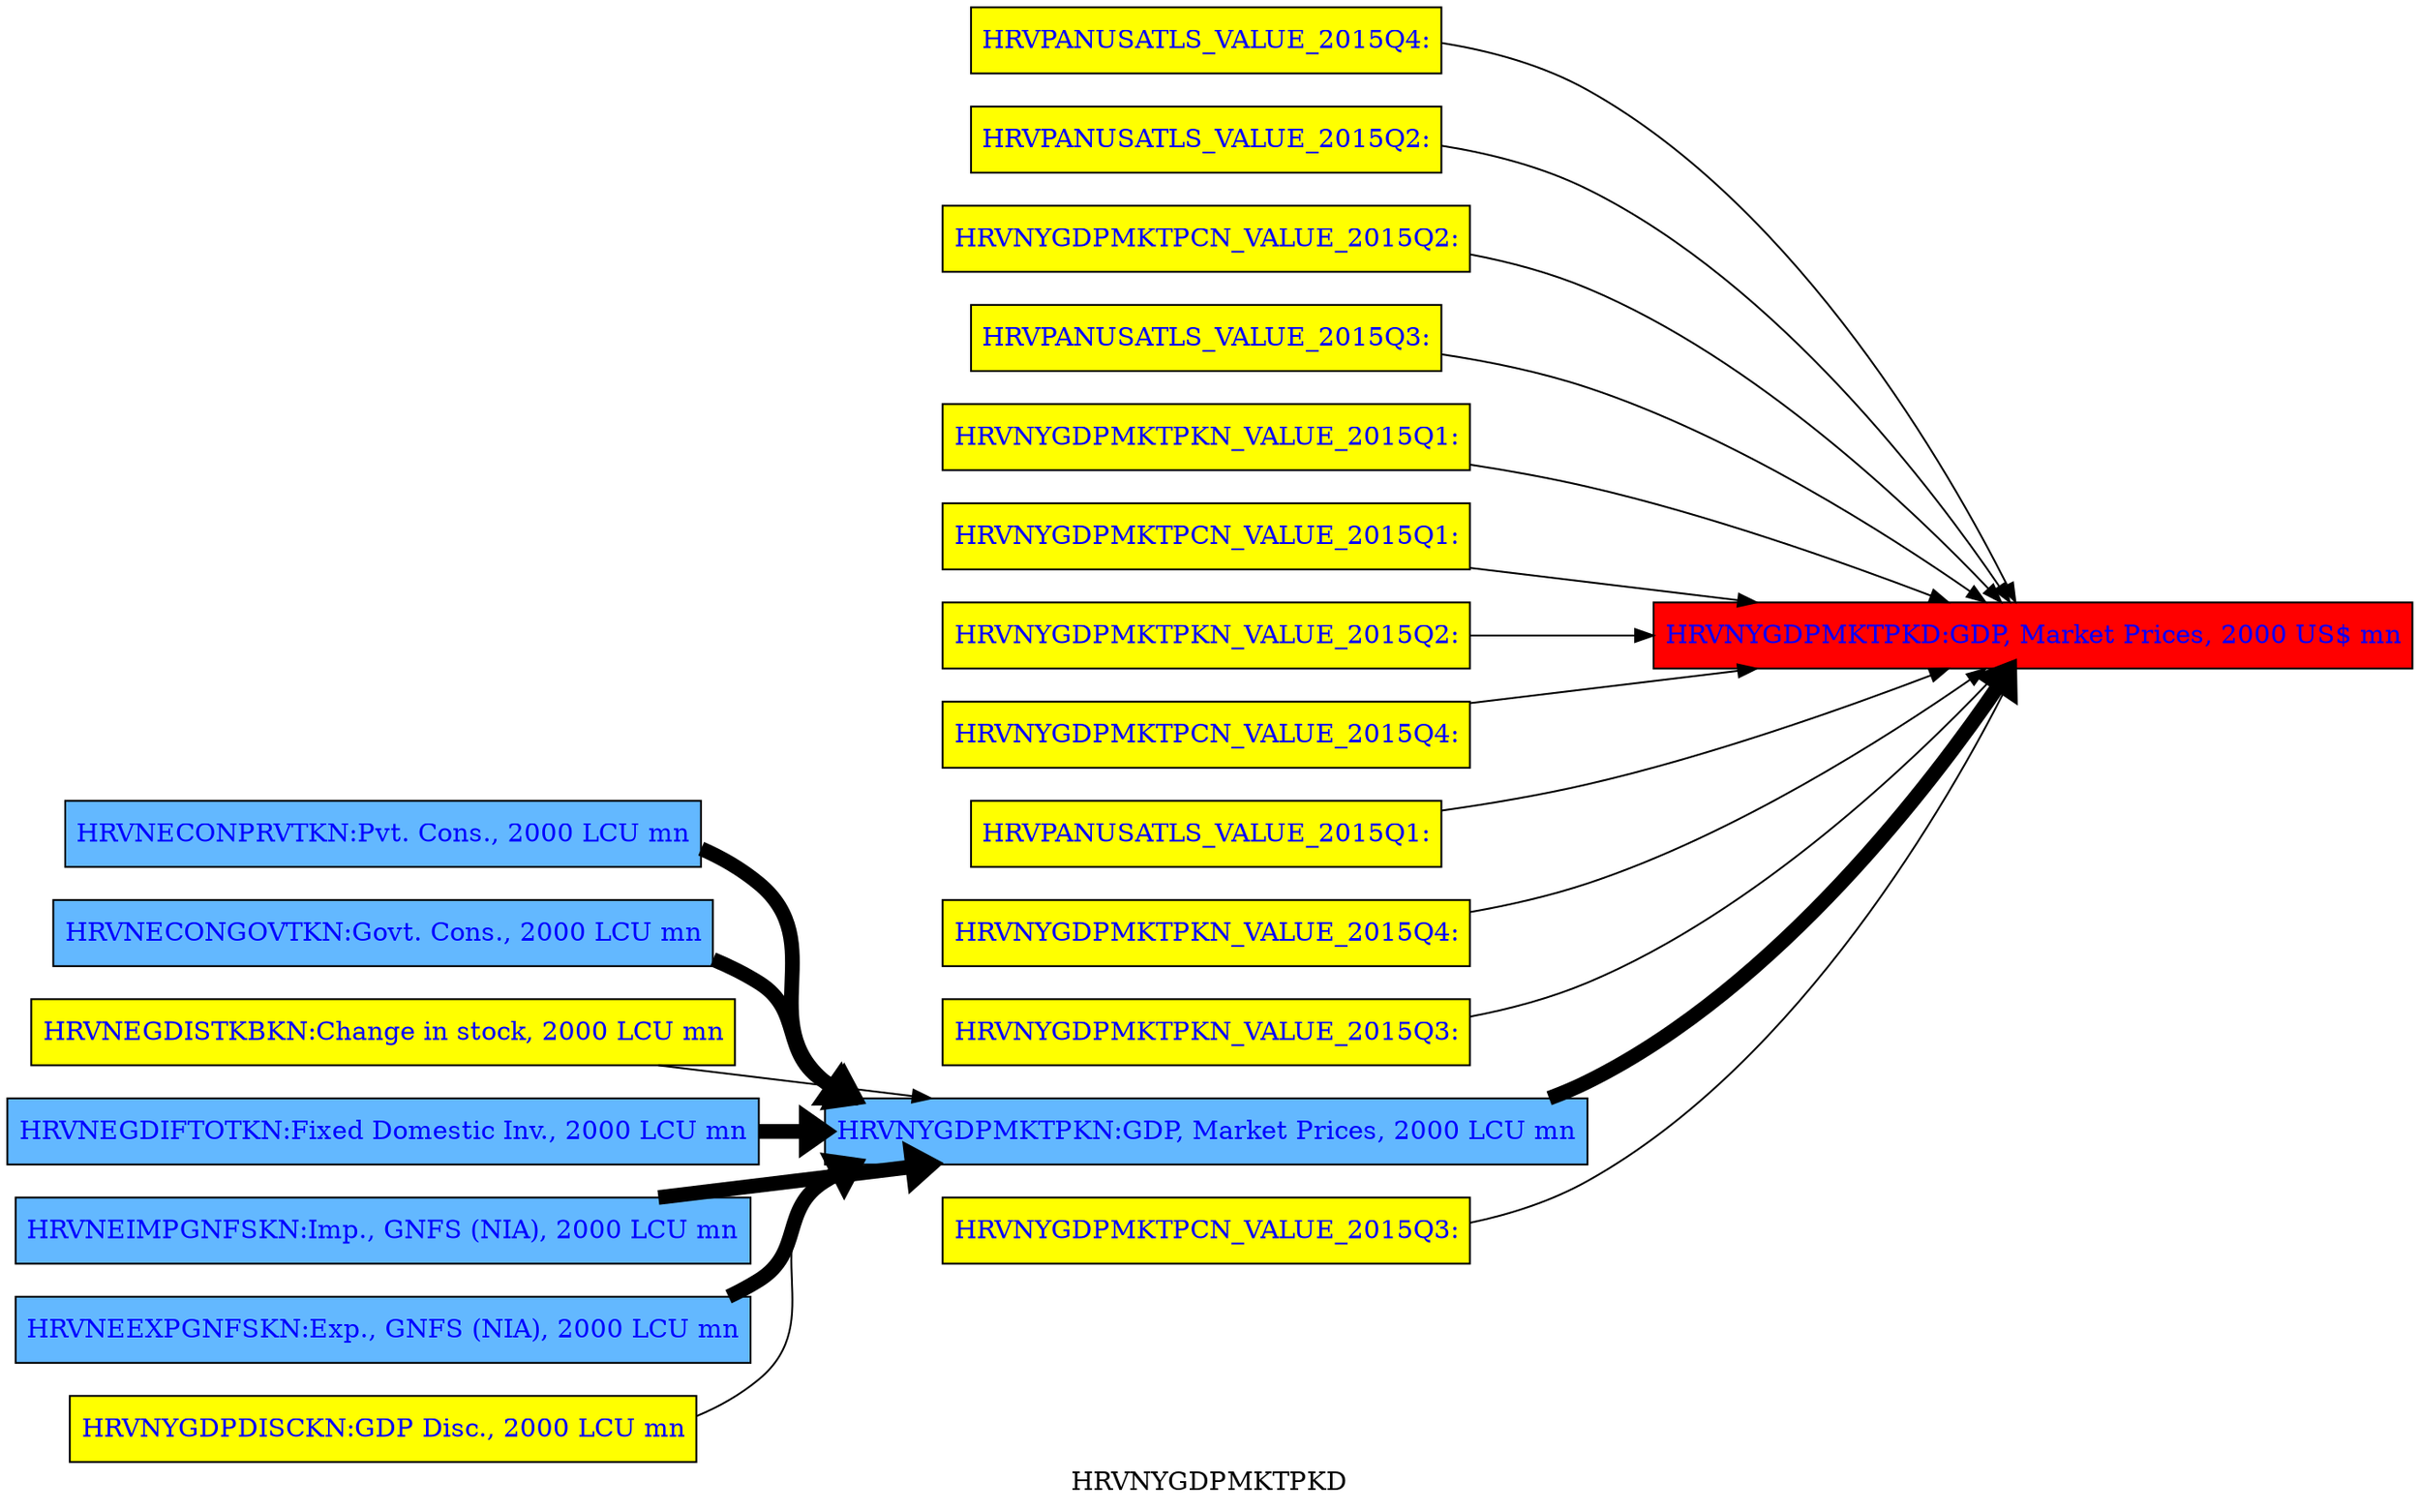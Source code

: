 digraph TD { rankdir ="LR" 
{node  [margin=0.025 fontcolor=blue style=filled ] 
 "HRVPANUSATLS_VALUE_2015Q4" [ shape=box fillcolor= yellow tooltip="HRVPANUSATLS_VALUE_2015Q4&#10;Exogen"  margin=0.025 fontcolor=blue style = filled  label=<<TABLE BORDER='0' CELLBORDER = '0' style = "filled"  > <TR><TD tooltip="HRVPANUSATLS_VALUE_2015Q4&#10;Exogen">HRVPANUSATLS_VALUE_2015Q4:</TD></TR> </TABLE>> ]
"HRVNECONPRVTKN" [ shape=box fillcolor= steelblue1 tooltip="Pvt. Cons., 2000 LCU mn&#10;FRML &lt;DAMP,STOC&gt; HRVNECONPRVTKN = (HRVNECONPRVTKN(-1)*EXP(HRVNECONPRVTKN_A+ (-0.187631044543439-0.3*(LOG(HRVNECONPRVTKN(-1))-PARAM_NECONPRVTKN*LOG(HRVNYINCDISLCN(-1)/HRVNECONPRVTXN(-1))-(1-PARAM_NECONPRVTKN)*LOG(HRVNYNWLTOTLCN(-2)/HRVNECONPRVTXN(-1)))+0.164244373343424*((LOG(HRVNYINCDISLCN/HRVNECONPRVTXN))-(LOG(HRVNYINCDISLCN(-1)/HRVNECONPRVTXN(-1))))-0.1*((HRVFMLBLOANFR/100)- (100 * ( (HRVNECONPRVTXN) / (HRVNECONPRVTXN(-1)) -1)) /100)+0.21374807893797*(((LOG(HRVNYNWLTOTLCN(-1)/HRVNECONPRVTXN))-(LOG(HRVNYNWLTOTLCN(-2)/HRVNECONPRVTXN(-1)))))+0.0532819760201984*DURING_2002Q1+0.000779597550273255*DURING_2000Q1_2008Q4*EVIEWS_TREND) )) * (1-HRVNECONPRVTKN_D)+ HRVNECONPRVTKN_X*HRVNECONPRVTKN_D  &#36;"  margin=0.025 fontcolor=blue style = filled  label=<<TABLE BORDER='0' CELLBORDER = '0' style = "filled"  > <TR><TD tooltip="Pvt. Cons., 2000 LCU mn&#10;FRML &lt;DAMP,STOC&gt; HRVNECONPRVTKN = (HRVNECONPRVTKN(-1)*EXP(HRVNECONPRVTKN_A+ (-0.187631044543439-0.3*(LOG(HRVNECONPRVTKN(-1))-PARAM_NECONPRVTKN*LOG(HRVNYINCDISLCN(-1)/HRVNECONPRVTXN(-1))-(1-PARAM_NECONPRVTKN)*LOG(HRVNYNWLTOTLCN(-2)/HRVNECONPRVTXN(-1)))+0.164244373343424*((LOG(HRVNYINCDISLCN/HRVNECONPRVTXN))-(LOG(HRVNYINCDISLCN(-1)/HRVNECONPRVTXN(-1))))-0.1*((HRVFMLBLOANFR/100)- (100 * ( (HRVNECONPRVTXN) / (HRVNECONPRVTXN(-1)) -1)) /100)+0.21374807893797*(((LOG(HRVNYNWLTOTLCN(-1)/HRVNECONPRVTXN))-(LOG(HRVNYNWLTOTLCN(-2)/HRVNECONPRVTXN(-1)))))+0.0532819760201984*DURING_2002Q1+0.000779597550273255*DURING_2000Q1_2008Q4*EVIEWS_TREND) )) * (1-HRVNECONPRVTKN_D)+ HRVNECONPRVTKN_X*HRVNECONPRVTKN_D  &#36;">HRVNECONPRVTKN:Pvt. Cons., 2000 LCU mn</TD></TR> </TABLE>> ]
"HRVNECONGOVTKN" [ shape=box fillcolor= steelblue1 tooltip="Govt. Cons., 2000 LCU mn&#10;FRML &lt;IDENT&gt; HRVNECONGOVTKN = HRVNECONGOVTCN/HRVNECONGOVTXN &#36;"  margin=0.025 fontcolor=blue style = filled  label=<<TABLE BORDER='0' CELLBORDER = '0' style = "filled"  > <TR><TD tooltip="Govt. Cons., 2000 LCU mn&#10;FRML &lt;IDENT&gt; HRVNECONGOVTKN = HRVNECONGOVTCN/HRVNECONGOVTXN &#36;">HRVNECONGOVTKN:Govt. Cons., 2000 LCU mn</TD></TR> </TABLE>> ]
"HRVPANUSATLS_VALUE_2015Q2" [ shape=box fillcolor= yellow tooltip="HRVPANUSATLS_VALUE_2015Q2&#10;Exogen"  margin=0.025 fontcolor=blue style = filled  label=<<TABLE BORDER='0' CELLBORDER = '0' style = "filled"  > <TR><TD tooltip="HRVPANUSATLS_VALUE_2015Q2&#10;Exogen">HRVPANUSATLS_VALUE_2015Q2:</TD></TR> </TABLE>> ]
"HRVNYGDPMKTPCN_VALUE_2015Q2" [ shape=box fillcolor= yellow tooltip="HRVNYGDPMKTPCN_VALUE_2015Q2&#10;Exogen"  margin=0.025 fontcolor=blue style = filled  label=<<TABLE BORDER='0' CELLBORDER = '0' style = "filled"  > <TR><TD tooltip="HRVNYGDPMKTPCN_VALUE_2015Q2&#10;Exogen">HRVNYGDPMKTPCN_VALUE_2015Q2:</TD></TR> </TABLE>> ]
"HRVPANUSATLS_VALUE_2015Q3" [ shape=box fillcolor= yellow tooltip="HRVPANUSATLS_VALUE_2015Q3&#10;Exogen"  margin=0.025 fontcolor=blue style = filled  label=<<TABLE BORDER='0' CELLBORDER = '0' style = "filled"  > <TR><TD tooltip="HRVPANUSATLS_VALUE_2015Q3&#10;Exogen">HRVPANUSATLS_VALUE_2015Q3:</TD></TR> </TABLE>> ]
"HRVNYGDPMKTPKN_VALUE_2015Q1" [ shape=box fillcolor= yellow tooltip="HRVNYGDPMKTPKN_VALUE_2015Q1&#10;Exogen"  margin=0.025 fontcolor=blue style = filled  label=<<TABLE BORDER='0' CELLBORDER = '0' style = "filled"  > <TR><TD tooltip="HRVNYGDPMKTPKN_VALUE_2015Q1&#10;Exogen">HRVNYGDPMKTPKN_VALUE_2015Q1:</TD></TR> </TABLE>> ]
"HRVNYGDPMKTPKD" [ shape=box fillcolor= red tooltip="GDP, Market Prices, 2000 US&#36; mn&#10;FRML &lt;IDENT&gt; HRVNYGDPMKTPKD = HRVNYGDPMKTPKN*((HRVNYGDPMKTPCN_VALUE_2015Q1)+(HRVNYGDPMKTPCN_VALUE_2015Q2)+(HRVNYGDPMKTPCN_VALUE_2015Q3)+(HRVNYGDPMKTPCN_VALUE_2015Q4))/((HRVNYGDPMKTPKN_VALUE_2015Q1)+(HRVNYGDPMKTPKN_VALUE_2015Q2)+(HRVNYGDPMKTPKN_VALUE_2015Q3)+(HRVNYGDPMKTPKN_VALUE_2015Q4))/(((HRVPANUSATLS_VALUE_2015Q1)+(HRVPANUSATLS_VALUE_2015Q2)+(HRVPANUSATLS_VALUE_2015Q3)+(HRVPANUSATLS_VALUE_2015Q4))/4) &#36;"  margin=0.025 fontcolor=blue style = filled  label=<<TABLE BORDER='0' CELLBORDER = '0' style = "filled"  > <TR><TD tooltip="GDP, Market Prices, 2000 US&#36; mn&#10;FRML &lt;IDENT&gt; HRVNYGDPMKTPKD = HRVNYGDPMKTPKN*((HRVNYGDPMKTPCN_VALUE_2015Q1)+(HRVNYGDPMKTPCN_VALUE_2015Q2)+(HRVNYGDPMKTPCN_VALUE_2015Q3)+(HRVNYGDPMKTPCN_VALUE_2015Q4))/((HRVNYGDPMKTPKN_VALUE_2015Q1)+(HRVNYGDPMKTPKN_VALUE_2015Q2)+(HRVNYGDPMKTPKN_VALUE_2015Q3)+(HRVNYGDPMKTPKN_VALUE_2015Q4))/(((HRVPANUSATLS_VALUE_2015Q1)+(HRVPANUSATLS_VALUE_2015Q2)+(HRVPANUSATLS_VALUE_2015Q3)+(HRVPANUSATLS_VALUE_2015Q4))/4) &#36;">HRVNYGDPMKTPKD:GDP, Market Prices, 2000 US&#36; mn</TD></TR> </TABLE>> ]
"HRVNEGDISTKBKN" [ shape=box fillcolor= yellow tooltip="Change in stock, 2000 LCU mn&#10;Exogen"  margin=0.025 fontcolor=blue style = filled  label=<<TABLE BORDER='0' CELLBORDER = '0' style = "filled"  > <TR><TD tooltip="Change in stock, 2000 LCU mn&#10;Exogen">HRVNEGDISTKBKN:Change in stock, 2000 LCU mn</TD></TR> </TABLE>> ]
"HRVNYGDPMKTPCN_VALUE_2015Q1" [ shape=box fillcolor= yellow tooltip="HRVNYGDPMKTPCN_VALUE_2015Q1&#10;Exogen"  margin=0.025 fontcolor=blue style = filled  label=<<TABLE BORDER='0' CELLBORDER = '0' style = "filled"  > <TR><TD tooltip="HRVNYGDPMKTPCN_VALUE_2015Q1&#10;Exogen">HRVNYGDPMKTPCN_VALUE_2015Q1:</TD></TR> </TABLE>> ]
"HRVNEGDIFTOTKN" [ shape=box fillcolor= steelblue1 tooltip="Fixed Domestic Inv., 2000 LCU mn&#10;FRML &lt;IDENT&gt; HRVNEGDIFTOTKN = HRVNEGDIFGOVKN+HRVNEGDIFPRVKN &#36;"  margin=0.025 fontcolor=blue style = filled  label=<<TABLE BORDER='0' CELLBORDER = '0' style = "filled"  > <TR><TD tooltip="Fixed Domestic Inv., 2000 LCU mn&#10;FRML &lt;IDENT&gt; HRVNEGDIFTOTKN = HRVNEGDIFGOVKN+HRVNEGDIFPRVKN &#36;">HRVNEGDIFTOTKN:Fixed Domestic Inv., 2000 LCU mn</TD></TR> </TABLE>> ]
"HRVNEIMPGNFSKN" [ shape=box fillcolor= steelblue1 tooltip="Imp., GNFS (NIA), 2000 LCU mn&#10;FRML &lt;DAMP,STOC&gt; HRVNEIMPGNFSKN = (HRVNEIMPGNFSKN(-1)*EXP(HRVNEIMPGNFSKN_A+ (-0.164676249158145-0.3*(LOG(HRVNEIMPGNFSKN(-1))-0.736904658842429*LOG(HRVNEGDETTOTKN(-1)+HRVNEEXPNFSVKN(-1))-(1-0.736904658842429)*LOG(HRVNEEXPMRCHKN(-1))+0.65*LOG(HRVNEIMPGNFSXN(-1)/HRVNYGDPFCSTXN(-1)))+1.49424314258955*((LOG(HRVNEGDETTOTKN+HRVNEEXPNFSVKN))-(LOG(HRVNEGDETTOTKN(-1)+HRVNEEXPNFSVKN(-1))))-0.139488928630803*((LOG(HRVNEIMPGNFSXN/HRVNYGDPFCSTXN))-(LOG(HRVNEIMPGNFSXN(-1)/HRVNYGDPFCSTXN(-1))))) )) * (1-HRVNEIMPGNFSKN_D)+ HRVNEIMPGNFSKN_X*HRVNEIMPGNFSKN_D  &#36;"  margin=0.025 fontcolor=blue style = filled  label=<<TABLE BORDER='0' CELLBORDER = '0' style = "filled"  > <TR><TD tooltip="Imp., GNFS (NIA), 2000 LCU mn&#10;FRML &lt;DAMP,STOC&gt; HRVNEIMPGNFSKN = (HRVNEIMPGNFSKN(-1)*EXP(HRVNEIMPGNFSKN_A+ (-0.164676249158145-0.3*(LOG(HRVNEIMPGNFSKN(-1))-0.736904658842429*LOG(HRVNEGDETTOTKN(-1)+HRVNEEXPNFSVKN(-1))-(1-0.736904658842429)*LOG(HRVNEEXPMRCHKN(-1))+0.65*LOG(HRVNEIMPGNFSXN(-1)/HRVNYGDPFCSTXN(-1)))+1.49424314258955*((LOG(HRVNEGDETTOTKN+HRVNEEXPNFSVKN))-(LOG(HRVNEGDETTOTKN(-1)+HRVNEEXPNFSVKN(-1))))-0.139488928630803*((LOG(HRVNEIMPGNFSXN/HRVNYGDPFCSTXN))-(LOG(HRVNEIMPGNFSXN(-1)/HRVNYGDPFCSTXN(-1))))) )) * (1-HRVNEIMPGNFSKN_D)+ HRVNEIMPGNFSKN_X*HRVNEIMPGNFSKN_D  &#36;">HRVNEIMPGNFSKN:Imp., GNFS (NIA), 2000 LCU mn</TD></TR> </TABLE>> ]
"HRVNYGDPMKTPKN_VALUE_2015Q2" [ shape=box fillcolor= yellow tooltip="HRVNYGDPMKTPKN_VALUE_2015Q2&#10;Exogen"  margin=0.025 fontcolor=blue style = filled  label=<<TABLE BORDER='0' CELLBORDER = '0' style = "filled"  > <TR><TD tooltip="HRVNYGDPMKTPKN_VALUE_2015Q2&#10;Exogen">HRVNYGDPMKTPKN_VALUE_2015Q2:</TD></TR> </TABLE>> ]
"HRVNYGDPMKTPCN_VALUE_2015Q4" [ shape=box fillcolor= yellow tooltip="HRVNYGDPMKTPCN_VALUE_2015Q4&#10;Exogen"  margin=0.025 fontcolor=blue style = filled  label=<<TABLE BORDER='0' CELLBORDER = '0' style = "filled"  > <TR><TD tooltip="HRVNYGDPMKTPCN_VALUE_2015Q4&#10;Exogen">HRVNYGDPMKTPCN_VALUE_2015Q4:</TD></TR> </TABLE>> ]
"HRVPANUSATLS_VALUE_2015Q1" [ shape=box fillcolor= yellow tooltip="HRVPANUSATLS_VALUE_2015Q1&#10;Exogen"  margin=0.025 fontcolor=blue style = filled  label=<<TABLE BORDER='0' CELLBORDER = '0' style = "filled"  > <TR><TD tooltip="HRVPANUSATLS_VALUE_2015Q1&#10;Exogen">HRVPANUSATLS_VALUE_2015Q1:</TD></TR> </TABLE>> ]
"HRVNYGDPMKTPKN_VALUE_2015Q4" [ shape=box fillcolor= yellow tooltip="HRVNYGDPMKTPKN_VALUE_2015Q4&#10;Exogen"  margin=0.025 fontcolor=blue style = filled  label=<<TABLE BORDER='0' CELLBORDER = '0' style = "filled"  > <TR><TD tooltip="HRVNYGDPMKTPKN_VALUE_2015Q4&#10;Exogen">HRVNYGDPMKTPKN_VALUE_2015Q4:</TD></TR> </TABLE>> ]
"HRVNYGDPMKTPKN_VALUE_2015Q3" [ shape=box fillcolor= yellow tooltip="HRVNYGDPMKTPKN_VALUE_2015Q3&#10;Exogen"  margin=0.025 fontcolor=blue style = filled  label=<<TABLE BORDER='0' CELLBORDER = '0' style = "filled"  > <TR><TD tooltip="HRVNYGDPMKTPKN_VALUE_2015Q3&#10;Exogen">HRVNYGDPMKTPKN_VALUE_2015Q3:</TD></TR> </TABLE>> ]
"HRVNYGDPMKTPKN" [ shape=box fillcolor= steelblue1 tooltip="GDP, Market Prices, 2000 LCU mn&#10;FRML &lt;IDENT&gt; HRVNYGDPMKTPKN = HRVNECONPRVTKN+HRVNECONGOVTKN+HRVNEGDIFTOTKN+HRVNEGDISTKBKN+HRVNEEXPGNFSKN-HRVNEIMPGNFSKN+HRVNYGDPDISCKN &#36;"  margin=0.025 fontcolor=blue style = filled  label=<<TABLE BORDER='0' CELLBORDER = '0' style = "filled"  > <TR><TD tooltip="GDP, Market Prices, 2000 LCU mn&#10;FRML &lt;IDENT&gt; HRVNYGDPMKTPKN = HRVNECONPRVTKN+HRVNECONGOVTKN+HRVNEGDIFTOTKN+HRVNEGDISTKBKN+HRVNEEXPGNFSKN-HRVNEIMPGNFSKN+HRVNYGDPDISCKN &#36;">HRVNYGDPMKTPKN:GDP, Market Prices, 2000 LCU mn</TD></TR> </TABLE>> ]
"HRVNEEXPGNFSKN" [ shape=box fillcolor= steelblue1 tooltip="Exp., GNFS (NIA), 2000 LCU mn&#10;FRML &lt;IDENT&gt; HRVNEEXPGNFSKN = HRVNEEXPMRCHKN+HRVNEEXPNFSVKN &#36;"  margin=0.025 fontcolor=blue style = filled  label=<<TABLE BORDER='0' CELLBORDER = '0' style = "filled"  > <TR><TD tooltip="Exp., GNFS (NIA), 2000 LCU mn&#10;FRML &lt;IDENT&gt; HRVNEEXPGNFSKN = HRVNEEXPMRCHKN+HRVNEEXPNFSVKN &#36;">HRVNEEXPGNFSKN:Exp., GNFS (NIA), 2000 LCU mn</TD></TR> </TABLE>> ]
"HRVNYGDPMKTPCN_VALUE_2015Q3" [ shape=box fillcolor= yellow tooltip="HRVNYGDPMKTPCN_VALUE_2015Q3&#10;Exogen"  margin=0.025 fontcolor=blue style = filled  label=<<TABLE BORDER='0' CELLBORDER = '0' style = "filled"  > <TR><TD tooltip="HRVNYGDPMKTPCN_VALUE_2015Q3&#10;Exogen">HRVNYGDPMKTPCN_VALUE_2015Q3:</TD></TR> </TABLE>> ]
"HRVNYGDPDISCKN" [ shape=box fillcolor= yellow tooltip="GDP Disc., 2000 LCU mn&#10;Exogen"  margin=0.025 fontcolor=blue style = filled  label=<<TABLE BORDER='0' CELLBORDER = '0' style = "filled"  > <TR><TD tooltip="GDP Disc., 2000 LCU mn&#10;Exogen">HRVNYGDPDISCKN:GDP Disc., 2000 LCU mn</TD></TR> </TABLE>> ] 
} 
"HRVNYGDPMKTPKN_VALUE_2015Q4" -> "HRVNYGDPMKTPKD" [ style = filled tooltip=" HRVNYGDPMKTPKN_VALUE_2015Q4 -> HRVNYGDPMKTPKD Min. att. 0%  max: 0%" href="bogus" penwidth = 1.0 ]
"HRVNEIMPGNFSKN" -> "HRVNYGDPMKTPKN" [ style = filled tooltip=" HRVNEIMPGNFSKN -> HRVNYGDPMKTPKN Min. att. -420%  max: 2082%" href="bogus" penwidth = 8.0 ]
"HRVNEGDISTKBKN" -> "HRVNYGDPMKTPKN" [ style = filled tooltip=" HRVNEGDISTKBKN -> HRVNYGDPMKTPKN Min. att. -0%  max: 0%" href="bogus" penwidth = 1.0 ]
"HRVNYGDPMKTPCN_VALUE_2015Q2" -> "HRVNYGDPMKTPKD" [ style = filled tooltip=" HRVNYGDPMKTPCN_VALUE_2015Q2 -> HRVNYGDPMKTPKD Min. att. 0%  max: 0%" href="bogus" penwidth = 1.0 ]
"HRVNECONGOVTKN" -> "HRVNYGDPMKTPKN" [ style = filled tooltip=" HRVNECONGOVTKN -> HRVNYGDPMKTPKN Min. att. -167%  max: 265%" href="bogus" penwidth = 8.0 ]
"HRVNYGDPMKTPCN_VALUE_2015Q4" -> "HRVNYGDPMKTPKD" [ style = filled tooltip=" HRVNYGDPMKTPCN_VALUE_2015Q4 -> HRVNYGDPMKTPKD Min. att. 0%  max: 0%" href="bogus" penwidth = 1.0 ]
"HRVNYGDPDISCKN" -> "HRVNYGDPMKTPKN" [ style = filled tooltip=" HRVNYGDPDISCKN -> HRVNYGDPMKTPKN Min. att. -0%  max: 0%" href="bogus" penwidth = 1.0 ]
"HRVNYGDPMKTPKN_VALUE_2015Q1" -> "HRVNYGDPMKTPKD" [ style = filled tooltip=" HRVNYGDPMKTPKN_VALUE_2015Q1 -> HRVNYGDPMKTPKD Min. att. 0%  max: 0%" href="bogus" penwidth = 1.0 ]
"HRVNEGDIFTOTKN" -> "HRVNYGDPMKTPKN" [ style = filled tooltip=" HRVNEGDIFTOTKN -> HRVNYGDPMKTPKN Min. att. -1283%  max: 257%" href="bogus" penwidth = 8.0 ]
"HRVNYGDPMKTPKN_VALUE_2015Q2" -> "HRVNYGDPMKTPKD" [ style = filled tooltip=" HRVNYGDPMKTPKN_VALUE_2015Q2 -> HRVNYGDPMKTPKD Min. att. 0%  max: 0%" href="bogus" penwidth = 1.0 ]
"HRVPANUSATLS_VALUE_2015Q3" -> "HRVNYGDPMKTPKD" [ style = filled tooltip=" HRVPANUSATLS_VALUE_2015Q3 -> HRVNYGDPMKTPKD Min. att. 0%  max: 0%" href="bogus" penwidth = 1.0 ]
"HRVNEEXPGNFSKN" -> "HRVNYGDPMKTPKN" [ style = filled tooltip=" HRVNEEXPGNFSKN -> HRVNYGDPMKTPKN Min. att. -148%  max: 36%" href="bogus" penwidth = 8.0 ]
"HRVNYGDPMKTPKN" -> "HRVNYGDPMKTPKD" [ style = filled tooltip=" HRVNYGDPMKTPKN -> HRVNYGDPMKTPKD Min. att. 0%  max: 100%" href="bogus" penwidth = 8.0 ]
"HRVPANUSATLS_VALUE_2015Q1" -> "HRVNYGDPMKTPKD" [ style = filled tooltip=" HRVPANUSATLS_VALUE_2015Q1 -> HRVNYGDPMKTPKD Min. att. 0%  max: 0%" href="bogus" penwidth = 1.0 ]
"HRVPANUSATLS_VALUE_2015Q4" -> "HRVNYGDPMKTPKD" [ style = filled tooltip=" HRVPANUSATLS_VALUE_2015Q4 -> HRVNYGDPMKTPKD Min. att. 0%  max: 0%" href="bogus" penwidth = 1.0 ]
"HRVPANUSATLS_VALUE_2015Q2" -> "HRVNYGDPMKTPKD" [ style = filled tooltip=" HRVPANUSATLS_VALUE_2015Q2 -> HRVNYGDPMKTPKD Min. att. 0%  max: 0%" href="bogus" penwidth = 1.0 ]
"HRVNYGDPMKTPCN_VALUE_2015Q3" -> "HRVNYGDPMKTPKD" [ style = filled tooltip=" HRVNYGDPMKTPCN_VALUE_2015Q3 -> HRVNYGDPMKTPKD Min. att. 0%  max: 0%" href="bogus" penwidth = 1.0 ]
"HRVNYGDPMKTPKN_VALUE_2015Q3" -> "HRVNYGDPMKTPKD" [ style = filled tooltip=" HRVNYGDPMKTPKN_VALUE_2015Q3 -> HRVNYGDPMKTPKD Min. att. 0%  max: 0%" href="bogus" penwidth = 1.0 ]
"HRVNYGDPMKTPCN_VALUE_2015Q1" -> "HRVNYGDPMKTPKD" [ style = filled tooltip=" HRVNYGDPMKTPCN_VALUE_2015Q1 -> HRVNYGDPMKTPKD Min. att. 0%  max: 0%" href="bogus" penwidth = 1.0 ]
"HRVNECONPRVTKN" -> "HRVNYGDPMKTPKN" [ style = filled tooltip=" HRVNECONPRVTKN -> HRVNYGDPMKTPKN Min. att. -721%  max: 588%" href="bogus" penwidth = 8.0 ]
{ rank = sink; "HRVNYGDPMKTPKD"  ; }
 label = "HRVNYGDPMKTPKD";
}